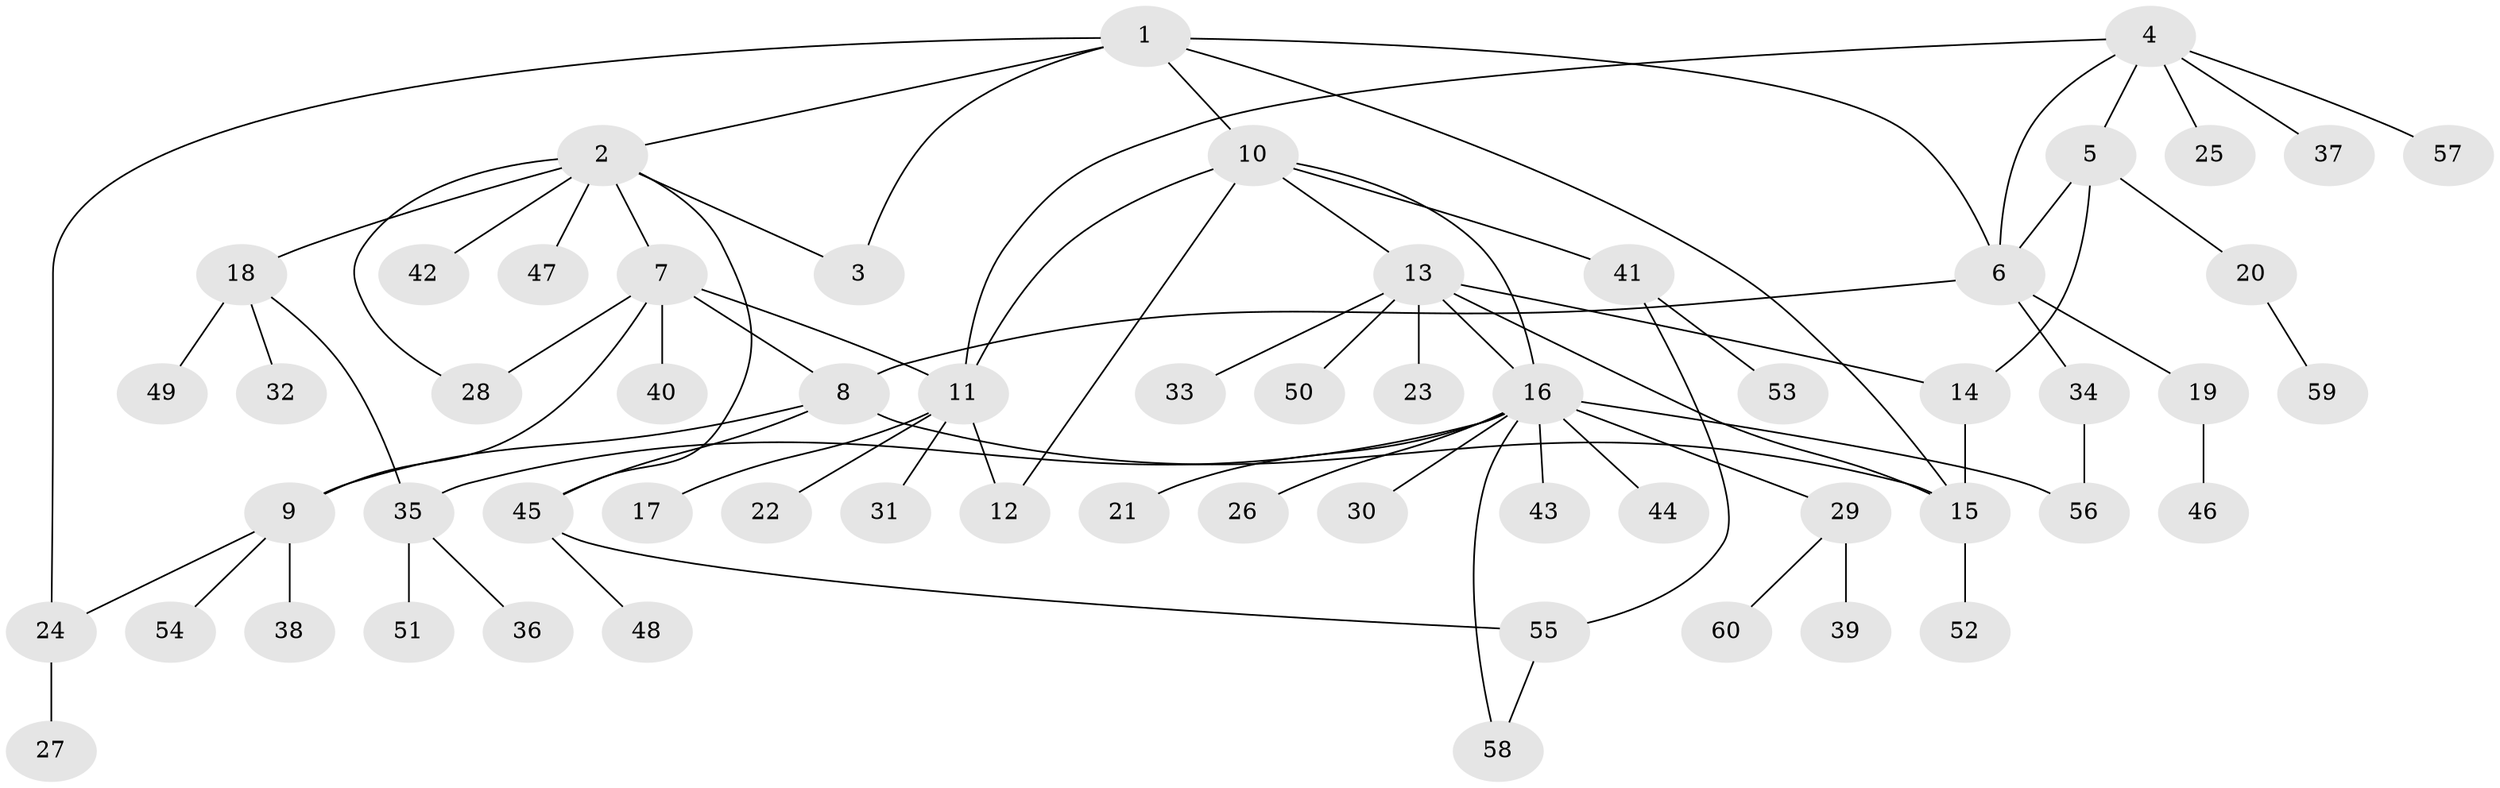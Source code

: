 // coarse degree distribution, {10: 0.043478260869565216, 1: 0.5869565217391305, 5: 0.10869565217391304, 6: 0.043478260869565216, 8: 0.021739130434782608, 2: 0.10869565217391304, 11: 0.021739130434782608, 3: 0.06521739130434782}
// Generated by graph-tools (version 1.1) at 2025/52/02/27/25 19:52:22]
// undirected, 60 vertices, 78 edges
graph export_dot {
graph [start="1"]
  node [color=gray90,style=filled];
  1;
  2;
  3;
  4;
  5;
  6;
  7;
  8;
  9;
  10;
  11;
  12;
  13;
  14;
  15;
  16;
  17;
  18;
  19;
  20;
  21;
  22;
  23;
  24;
  25;
  26;
  27;
  28;
  29;
  30;
  31;
  32;
  33;
  34;
  35;
  36;
  37;
  38;
  39;
  40;
  41;
  42;
  43;
  44;
  45;
  46;
  47;
  48;
  49;
  50;
  51;
  52;
  53;
  54;
  55;
  56;
  57;
  58;
  59;
  60;
  1 -- 2;
  1 -- 3;
  1 -- 6;
  1 -- 10;
  1 -- 15;
  1 -- 24;
  2 -- 3;
  2 -- 7;
  2 -- 18;
  2 -- 28;
  2 -- 42;
  2 -- 45;
  2 -- 47;
  4 -- 5;
  4 -- 6;
  4 -- 11;
  4 -- 25;
  4 -- 37;
  4 -- 57;
  5 -- 6;
  5 -- 14;
  5 -- 20;
  6 -- 8;
  6 -- 19;
  6 -- 34;
  7 -- 8;
  7 -- 9;
  7 -- 11;
  7 -- 28;
  7 -- 40;
  8 -- 9;
  8 -- 15;
  8 -- 45;
  9 -- 24;
  9 -- 38;
  9 -- 54;
  10 -- 11;
  10 -- 12;
  10 -- 13;
  10 -- 16;
  10 -- 41;
  11 -- 12;
  11 -- 17;
  11 -- 22;
  11 -- 31;
  13 -- 14;
  13 -- 15;
  13 -- 16;
  13 -- 23;
  13 -- 33;
  13 -- 50;
  14 -- 15;
  15 -- 52;
  16 -- 21;
  16 -- 26;
  16 -- 29;
  16 -- 30;
  16 -- 35;
  16 -- 43;
  16 -- 44;
  16 -- 56;
  16 -- 58;
  18 -- 32;
  18 -- 35;
  18 -- 49;
  19 -- 46;
  20 -- 59;
  24 -- 27;
  29 -- 39;
  29 -- 60;
  34 -- 56;
  35 -- 36;
  35 -- 51;
  41 -- 53;
  41 -- 55;
  45 -- 48;
  45 -- 55;
  55 -- 58;
}
